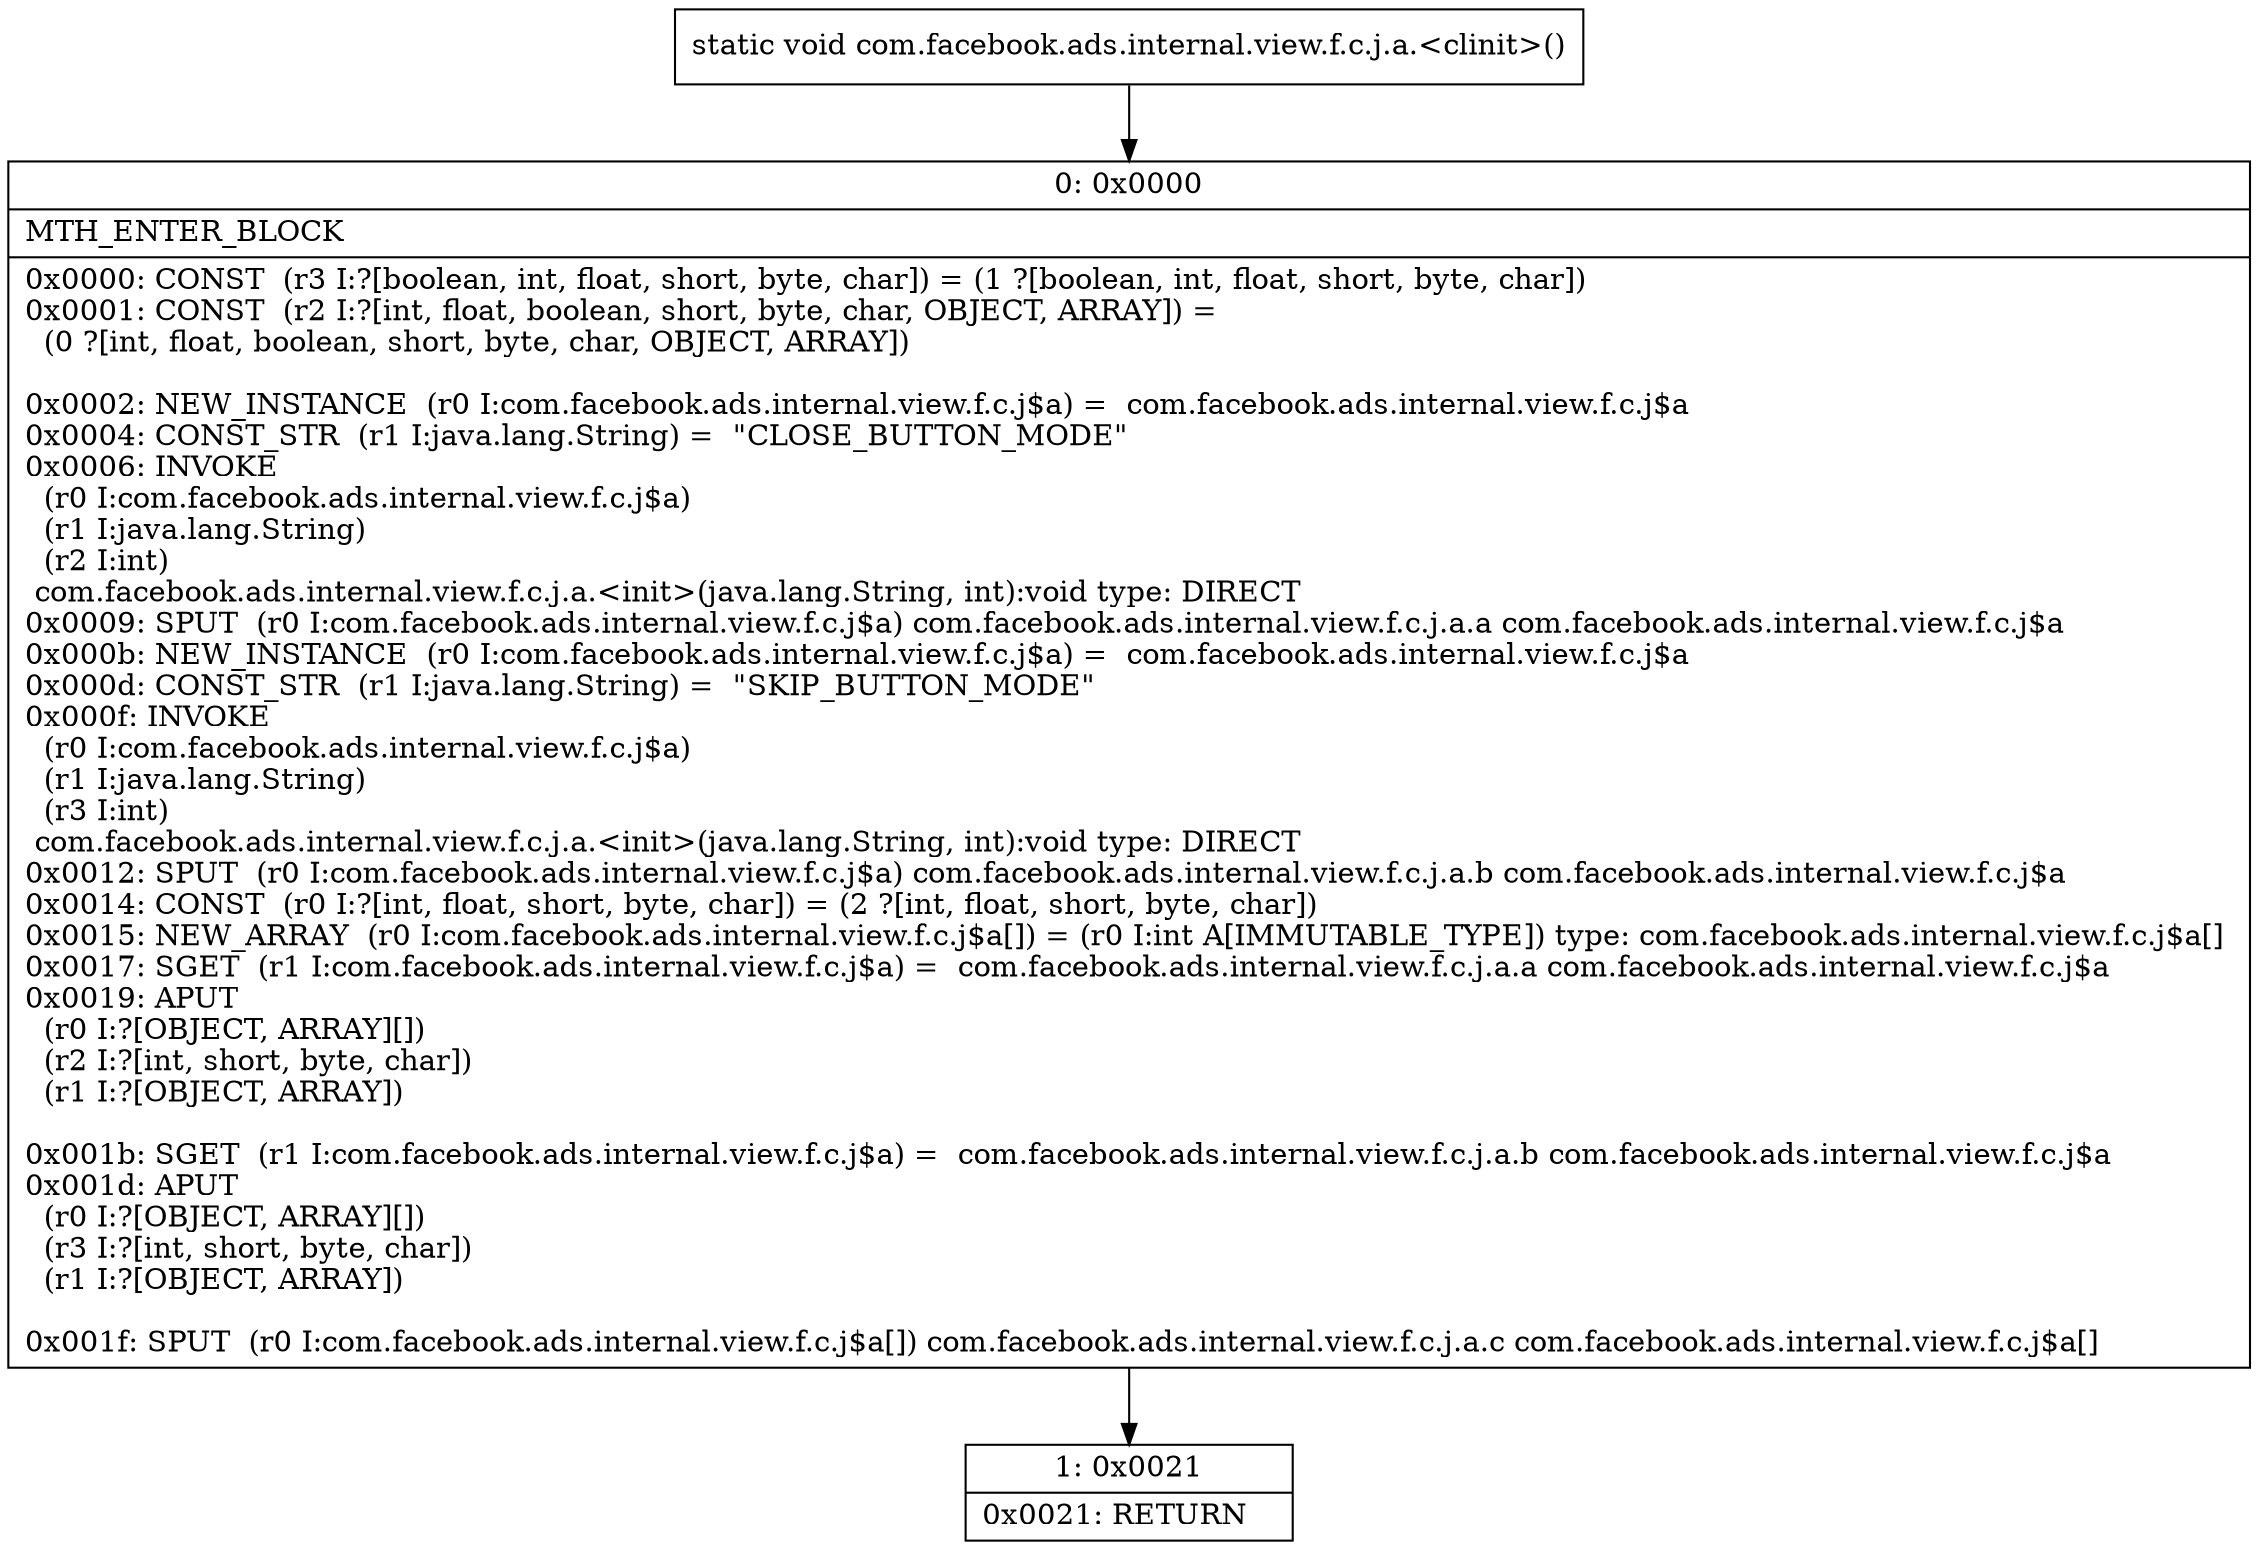 digraph "CFG forcom.facebook.ads.internal.view.f.c.j.a.\<clinit\>()V" {
Node_0 [shape=record,label="{0\:\ 0x0000|MTH_ENTER_BLOCK\l|0x0000: CONST  (r3 I:?[boolean, int, float, short, byte, char]) = (1 ?[boolean, int, float, short, byte, char]) \l0x0001: CONST  (r2 I:?[int, float, boolean, short, byte, char, OBJECT, ARRAY]) = \l  (0 ?[int, float, boolean, short, byte, char, OBJECT, ARRAY])\l \l0x0002: NEW_INSTANCE  (r0 I:com.facebook.ads.internal.view.f.c.j$a) =  com.facebook.ads.internal.view.f.c.j$a \l0x0004: CONST_STR  (r1 I:java.lang.String) =  \"CLOSE_BUTTON_MODE\" \l0x0006: INVOKE  \l  (r0 I:com.facebook.ads.internal.view.f.c.j$a)\l  (r1 I:java.lang.String)\l  (r2 I:int)\l com.facebook.ads.internal.view.f.c.j.a.\<init\>(java.lang.String, int):void type: DIRECT \l0x0009: SPUT  (r0 I:com.facebook.ads.internal.view.f.c.j$a) com.facebook.ads.internal.view.f.c.j.a.a com.facebook.ads.internal.view.f.c.j$a \l0x000b: NEW_INSTANCE  (r0 I:com.facebook.ads.internal.view.f.c.j$a) =  com.facebook.ads.internal.view.f.c.j$a \l0x000d: CONST_STR  (r1 I:java.lang.String) =  \"SKIP_BUTTON_MODE\" \l0x000f: INVOKE  \l  (r0 I:com.facebook.ads.internal.view.f.c.j$a)\l  (r1 I:java.lang.String)\l  (r3 I:int)\l com.facebook.ads.internal.view.f.c.j.a.\<init\>(java.lang.String, int):void type: DIRECT \l0x0012: SPUT  (r0 I:com.facebook.ads.internal.view.f.c.j$a) com.facebook.ads.internal.view.f.c.j.a.b com.facebook.ads.internal.view.f.c.j$a \l0x0014: CONST  (r0 I:?[int, float, short, byte, char]) = (2 ?[int, float, short, byte, char]) \l0x0015: NEW_ARRAY  (r0 I:com.facebook.ads.internal.view.f.c.j$a[]) = (r0 I:int A[IMMUTABLE_TYPE]) type: com.facebook.ads.internal.view.f.c.j$a[] \l0x0017: SGET  (r1 I:com.facebook.ads.internal.view.f.c.j$a) =  com.facebook.ads.internal.view.f.c.j.a.a com.facebook.ads.internal.view.f.c.j$a \l0x0019: APUT  \l  (r0 I:?[OBJECT, ARRAY][])\l  (r2 I:?[int, short, byte, char])\l  (r1 I:?[OBJECT, ARRAY])\l \l0x001b: SGET  (r1 I:com.facebook.ads.internal.view.f.c.j$a) =  com.facebook.ads.internal.view.f.c.j.a.b com.facebook.ads.internal.view.f.c.j$a \l0x001d: APUT  \l  (r0 I:?[OBJECT, ARRAY][])\l  (r3 I:?[int, short, byte, char])\l  (r1 I:?[OBJECT, ARRAY])\l \l0x001f: SPUT  (r0 I:com.facebook.ads.internal.view.f.c.j$a[]) com.facebook.ads.internal.view.f.c.j.a.c com.facebook.ads.internal.view.f.c.j$a[] \l}"];
Node_1 [shape=record,label="{1\:\ 0x0021|0x0021: RETURN   \l}"];
MethodNode[shape=record,label="{static void com.facebook.ads.internal.view.f.c.j.a.\<clinit\>() }"];
MethodNode -> Node_0;
Node_0 -> Node_1;
}

